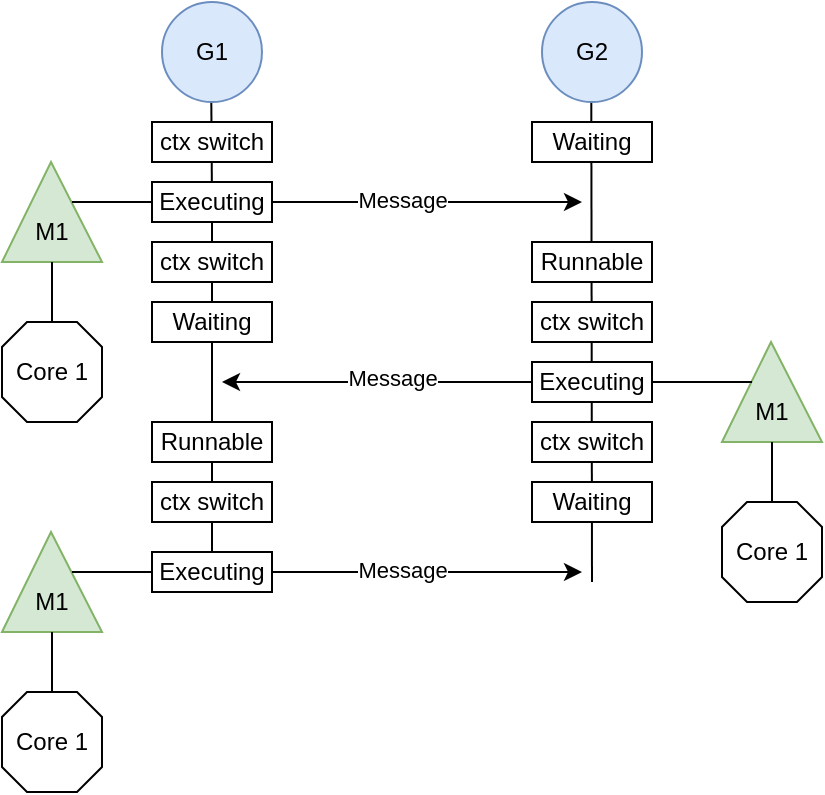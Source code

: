 <mxfile version="24.4.8" type="device">
  <diagram name="Страница — 1" id="M_9aOFABiwCSObLS5C-2">
    <mxGraphModel dx="543" dy="874" grid="1" gridSize="10" guides="1" tooltips="1" connect="1" arrows="1" fold="1" page="1" pageScale="1" pageWidth="827" pageHeight="1169" math="0" shadow="0">
      <root>
        <mxCell id="0" />
        <mxCell id="1" parent="0" />
        <mxCell id="sUMF9HvB22PjmmUqFMvX-1" value="" style="group" parent="1" vertex="1" connectable="0">
          <mxGeometry x="180" y="210" width="50" height="50" as="geometry" />
        </mxCell>
        <mxCell id="sUMF9HvB22PjmmUqFMvX-2" value="" style="verticalLabelPosition=bottom;verticalAlign=top;html=1;shape=mxgraph.basic.acute_triangle;dx=0.49;fillColor=#d5e8d4;strokeColor=#82b366;" parent="sUMF9HvB22PjmmUqFMvX-1" vertex="1">
          <mxGeometry width="50" height="50" as="geometry" />
        </mxCell>
        <mxCell id="sUMF9HvB22PjmmUqFMvX-3" value="M1" style="text;html=1;align=center;verticalAlign=middle;whiteSpace=wrap;rounded=0;" parent="sUMF9HvB22PjmmUqFMvX-1" vertex="1">
          <mxGeometry x="5" y="20" width="40" height="30" as="geometry" />
        </mxCell>
        <mxCell id="v2c__VW4biOwJ76jb3dr-1" value="" style="endArrow=none;html=1;rounded=0;" parent="1" source="v2c__VW4biOwJ76jb3dr-4" edge="1">
          <mxGeometry width="50" height="50" relative="1" as="geometry">
            <mxPoint x="285" y="420" as="sourcePoint" />
            <mxPoint x="284.66" y="180" as="targetPoint" />
          </mxGeometry>
        </mxCell>
        <mxCell id="v2c__VW4biOwJ76jb3dr-2" value="" style="endArrow=none;html=1;rounded=0;" parent="1" edge="1">
          <mxGeometry width="50" height="50" relative="1" as="geometry">
            <mxPoint x="475" y="420" as="sourcePoint" />
            <mxPoint x="474.66" y="180" as="targetPoint" />
          </mxGeometry>
        </mxCell>
        <mxCell id="v2c__VW4biOwJ76jb3dr-3" value="ctx switch" style="rounded=0;whiteSpace=wrap;html=1;" parent="1" vertex="1">
          <mxGeometry x="255" y="190" width="60" height="20" as="geometry" />
        </mxCell>
        <mxCell id="v2c__VW4biOwJ76jb3dr-5" value="" style="endArrow=none;html=1;rounded=0;" parent="1" target="v2c__VW4biOwJ76jb3dr-4" edge="1">
          <mxGeometry width="50" height="50" relative="1" as="geometry">
            <mxPoint x="285" y="420" as="sourcePoint" />
            <mxPoint x="284.66" y="180" as="targetPoint" />
          </mxGeometry>
        </mxCell>
        <mxCell id="v2c__VW4biOwJ76jb3dr-4" value="Executing" style="rounded=0;whiteSpace=wrap;html=1;" parent="1" vertex="1">
          <mxGeometry x="255" y="220" width="60" height="20" as="geometry" />
        </mxCell>
        <mxCell id="v2c__VW4biOwJ76jb3dr-6" value="Waiting" style="rounded=0;whiteSpace=wrap;html=1;" parent="1" vertex="1">
          <mxGeometry x="445" y="190" width="60" height="20" as="geometry" />
        </mxCell>
        <mxCell id="v2c__VW4biOwJ76jb3dr-7" value="" style="endArrow=classic;html=1;rounded=0;" parent="1" edge="1">
          <mxGeometry width="50" height="50" relative="1" as="geometry">
            <mxPoint x="315" y="230" as="sourcePoint" />
            <mxPoint x="470" y="230" as="targetPoint" />
          </mxGeometry>
        </mxCell>
        <mxCell id="v2c__VW4biOwJ76jb3dr-8" value="Message" style="edgeLabel;html=1;align=center;verticalAlign=middle;resizable=0;points=[];" parent="v2c__VW4biOwJ76jb3dr-7" vertex="1" connectable="0">
          <mxGeometry x="-0.164" y="1" relative="1" as="geometry">
            <mxPoint as="offset" />
          </mxGeometry>
        </mxCell>
        <mxCell id="v2c__VW4biOwJ76jb3dr-9" value="" style="group" parent="1" vertex="1" connectable="0">
          <mxGeometry x="180" y="290" width="50" height="50" as="geometry" />
        </mxCell>
        <mxCell id="bYTFRtONIOl5rvXJ5vdI-32" value="" style="verticalLabelPosition=bottom;verticalAlign=top;html=1;shape=mxgraph.basic.polygon;polyCoords=[[0.25,0],[0.75,0],[1,0.25],[1,0.75],[0.75,1],[0.25,1],[0,0.75],[0,0.25]];polyline=0;" parent="v2c__VW4biOwJ76jb3dr-9" vertex="1">
          <mxGeometry width="50" height="50" as="geometry" />
        </mxCell>
        <mxCell id="bYTFRtONIOl5rvXJ5vdI-37" value="Core 1" style="text;html=1;align=center;verticalAlign=middle;whiteSpace=wrap;rounded=0;" parent="v2c__VW4biOwJ76jb3dr-9" vertex="1">
          <mxGeometry x="5" y="10" width="40" height="30" as="geometry" />
        </mxCell>
        <mxCell id="v2c__VW4biOwJ76jb3dr-12" value="ctx switch" style="rounded=0;whiteSpace=wrap;html=1;" parent="1" vertex="1">
          <mxGeometry x="255" y="250" width="60" height="20" as="geometry" />
        </mxCell>
        <mxCell id="v2c__VW4biOwJ76jb3dr-14" value="Waiting" style="rounded=0;whiteSpace=wrap;html=1;" parent="1" vertex="1">
          <mxGeometry x="255" y="280" width="60" height="20" as="geometry" />
        </mxCell>
        <mxCell id="v2c__VW4biOwJ76jb3dr-15" value="Runnable" style="rounded=0;whiteSpace=wrap;html=1;" parent="1" vertex="1">
          <mxGeometry x="445" y="250" width="60" height="20" as="geometry" />
        </mxCell>
        <mxCell id="v2c__VW4biOwJ76jb3dr-19" style="edgeStyle=orthogonalEdgeStyle;rounded=0;orthogonalLoop=1;jettySize=auto;html=1;" parent="1" source="v2c__VW4biOwJ76jb3dr-16" edge="1">
          <mxGeometry relative="1" as="geometry">
            <mxPoint x="290" y="320" as="targetPoint" />
          </mxGeometry>
        </mxCell>
        <mxCell id="v2c__VW4biOwJ76jb3dr-20" value="Message" style="edgeLabel;html=1;align=center;verticalAlign=middle;resizable=0;points=[];" parent="v2c__VW4biOwJ76jb3dr-19" vertex="1" connectable="0">
          <mxGeometry x="-0.099" y="-2" relative="1" as="geometry">
            <mxPoint as="offset" />
          </mxGeometry>
        </mxCell>
        <mxCell id="v2c__VW4biOwJ76jb3dr-16" value="Executing" style="rounded=0;whiteSpace=wrap;html=1;" parent="1" vertex="1">
          <mxGeometry x="445" y="310" width="60" height="20" as="geometry" />
        </mxCell>
        <mxCell id="v2c__VW4biOwJ76jb3dr-18" value="ctx switch" style="rounded=0;whiteSpace=wrap;html=1;" parent="1" vertex="1">
          <mxGeometry x="445" y="280" width="60" height="20" as="geometry" />
        </mxCell>
        <mxCell id="v2c__VW4biOwJ76jb3dr-29" value="ctx switch" style="rounded=0;whiteSpace=wrap;html=1;" parent="1" vertex="1">
          <mxGeometry x="445" y="340" width="60" height="20" as="geometry" />
        </mxCell>
        <mxCell id="v2c__VW4biOwJ76jb3dr-30" value="Waiting" style="rounded=0;whiteSpace=wrap;html=1;" parent="1" vertex="1">
          <mxGeometry x="445" y="370" width="60" height="20" as="geometry" />
        </mxCell>
        <mxCell id="v2c__VW4biOwJ76jb3dr-31" value="Runnable" style="rounded=0;whiteSpace=wrap;html=1;" parent="1" vertex="1">
          <mxGeometry x="255" y="340" width="60" height="20" as="geometry" />
        </mxCell>
        <mxCell id="v2c__VW4biOwJ76jb3dr-32" value="ctx switch" style="rounded=0;whiteSpace=wrap;html=1;" parent="1" vertex="1">
          <mxGeometry x="255" y="370" width="60" height="20" as="geometry" />
        </mxCell>
        <mxCell id="v2c__VW4biOwJ76jb3dr-33" value="Executing" style="rounded=0;whiteSpace=wrap;html=1;" parent="1" vertex="1">
          <mxGeometry x="255" y="405" width="60" height="20" as="geometry" />
        </mxCell>
        <mxCell id="v2c__VW4biOwJ76jb3dr-34" value="" style="endArrow=classic;html=1;rounded=0;" parent="1" edge="1">
          <mxGeometry width="50" height="50" relative="1" as="geometry">
            <mxPoint x="315" y="415" as="sourcePoint" />
            <mxPoint x="470" y="415" as="targetPoint" />
          </mxGeometry>
        </mxCell>
        <mxCell id="v2c__VW4biOwJ76jb3dr-35" value="Message" style="edgeLabel;html=1;align=center;verticalAlign=middle;resizable=0;points=[];" parent="v2c__VW4biOwJ76jb3dr-34" vertex="1" connectable="0">
          <mxGeometry x="-0.164" y="1" relative="1" as="geometry">
            <mxPoint as="offset" />
          </mxGeometry>
        </mxCell>
        <mxCell id="4dcZ4-o8YkDRpv15AAF2-1" value="G1" style="ellipse;whiteSpace=wrap;html=1;aspect=fixed;fillColor=#dae8fc;strokeColor=#6c8ebf;" vertex="1" parent="1">
          <mxGeometry x="260" y="130" width="50" height="50" as="geometry" />
        </mxCell>
        <mxCell id="4dcZ4-o8YkDRpv15AAF2-2" value="G2" style="ellipse;whiteSpace=wrap;html=1;aspect=fixed;fillColor=#dae8fc;strokeColor=#6c8ebf;" vertex="1" parent="1">
          <mxGeometry x="450" y="130" width="50" height="50" as="geometry" />
        </mxCell>
        <mxCell id="4dcZ4-o8YkDRpv15AAF2-5" style="edgeStyle=orthogonalEdgeStyle;rounded=0;orthogonalLoop=1;jettySize=auto;html=1;entryX=0.5;entryY=1;entryDx=0;entryDy=0;endArrow=none;endFill=0;" edge="1" parent="1" source="bYTFRtONIOl5rvXJ5vdI-32" target="sUMF9HvB22PjmmUqFMvX-3">
          <mxGeometry relative="1" as="geometry" />
        </mxCell>
        <mxCell id="4dcZ4-o8YkDRpv15AAF2-6" style="edgeStyle=orthogonalEdgeStyle;rounded=0;orthogonalLoop=1;jettySize=auto;html=1;exitX=0.75;exitY=0;exitDx=0;exitDy=0;entryX=0;entryY=0.5;entryDx=0;entryDy=0;endArrow=none;endFill=0;" edge="1" parent="1" source="sUMF9HvB22PjmmUqFMvX-3" target="v2c__VW4biOwJ76jb3dr-4">
          <mxGeometry relative="1" as="geometry">
            <Array as="points">
              <mxPoint x="230" y="230" />
              <mxPoint x="230" y="230" />
            </Array>
          </mxGeometry>
        </mxCell>
        <mxCell id="4dcZ4-o8YkDRpv15AAF2-7" value="" style="group" vertex="1" connectable="0" parent="1">
          <mxGeometry x="180" y="395" width="50" height="50" as="geometry" />
        </mxCell>
        <mxCell id="4dcZ4-o8YkDRpv15AAF2-8" value="" style="verticalLabelPosition=bottom;verticalAlign=top;html=1;shape=mxgraph.basic.acute_triangle;dx=0.49;fillColor=#d5e8d4;strokeColor=#82b366;" vertex="1" parent="4dcZ4-o8YkDRpv15AAF2-7">
          <mxGeometry width="50" height="50" as="geometry" />
        </mxCell>
        <mxCell id="4dcZ4-o8YkDRpv15AAF2-9" value="M1" style="text;html=1;align=center;verticalAlign=middle;whiteSpace=wrap;rounded=0;" vertex="1" parent="4dcZ4-o8YkDRpv15AAF2-7">
          <mxGeometry x="5" y="20" width="40" height="30" as="geometry" />
        </mxCell>
        <mxCell id="4dcZ4-o8YkDRpv15AAF2-10" value="" style="group" vertex="1" connectable="0" parent="1">
          <mxGeometry x="180" y="475" width="50" height="50" as="geometry" />
        </mxCell>
        <mxCell id="4dcZ4-o8YkDRpv15AAF2-11" value="" style="verticalLabelPosition=bottom;verticalAlign=top;html=1;shape=mxgraph.basic.polygon;polyCoords=[[0.25,0],[0.75,0],[1,0.25],[1,0.75],[0.75,1],[0.25,1],[0,0.75],[0,0.25]];polyline=0;" vertex="1" parent="4dcZ4-o8YkDRpv15AAF2-10">
          <mxGeometry width="50" height="50" as="geometry" />
        </mxCell>
        <mxCell id="4dcZ4-o8YkDRpv15AAF2-12" value="Core 1" style="text;html=1;align=center;verticalAlign=middle;whiteSpace=wrap;rounded=0;" vertex="1" parent="4dcZ4-o8YkDRpv15AAF2-10">
          <mxGeometry x="5" y="10" width="40" height="30" as="geometry" />
        </mxCell>
        <mxCell id="4dcZ4-o8YkDRpv15AAF2-13" style="edgeStyle=orthogonalEdgeStyle;rounded=0;orthogonalLoop=1;jettySize=auto;html=1;entryX=0.5;entryY=1;entryDx=0;entryDy=0;endArrow=none;endFill=0;" edge="1" parent="1" source="4dcZ4-o8YkDRpv15AAF2-11" target="4dcZ4-o8YkDRpv15AAF2-9">
          <mxGeometry relative="1" as="geometry" />
        </mxCell>
        <mxCell id="4dcZ4-o8YkDRpv15AAF2-14" style="edgeStyle=orthogonalEdgeStyle;rounded=0;orthogonalLoop=1;jettySize=auto;html=1;exitX=0.75;exitY=0;exitDx=0;exitDy=0;entryX=0;entryY=0.5;entryDx=0;entryDy=0;endArrow=none;endFill=0;" edge="1" parent="1" source="4dcZ4-o8YkDRpv15AAF2-9">
          <mxGeometry relative="1" as="geometry">
            <mxPoint x="255" y="415" as="targetPoint" />
            <Array as="points">
              <mxPoint x="230" y="415" />
              <mxPoint x="230" y="415" />
            </Array>
          </mxGeometry>
        </mxCell>
        <mxCell id="4dcZ4-o8YkDRpv15AAF2-15" value="" style="group" vertex="1" connectable="0" parent="1">
          <mxGeometry x="540" y="300" width="50" height="50" as="geometry" />
        </mxCell>
        <mxCell id="4dcZ4-o8YkDRpv15AAF2-16" value="" style="verticalLabelPosition=bottom;verticalAlign=top;html=1;shape=mxgraph.basic.acute_triangle;dx=0.49;fillColor=#d5e8d4;strokeColor=#82b366;" vertex="1" parent="4dcZ4-o8YkDRpv15AAF2-15">
          <mxGeometry width="50" height="50" as="geometry" />
        </mxCell>
        <mxCell id="4dcZ4-o8YkDRpv15AAF2-17" value="M1" style="text;html=1;align=center;verticalAlign=middle;whiteSpace=wrap;rounded=0;" vertex="1" parent="4dcZ4-o8YkDRpv15AAF2-15">
          <mxGeometry x="5" y="20" width="40" height="30" as="geometry" />
        </mxCell>
        <mxCell id="4dcZ4-o8YkDRpv15AAF2-18" value="" style="group" vertex="1" connectable="0" parent="1">
          <mxGeometry x="540" y="380" width="50" height="50" as="geometry" />
        </mxCell>
        <mxCell id="4dcZ4-o8YkDRpv15AAF2-19" value="" style="verticalLabelPosition=bottom;verticalAlign=top;html=1;shape=mxgraph.basic.polygon;polyCoords=[[0.25,0],[0.75,0],[1,0.25],[1,0.75],[0.75,1],[0.25,1],[0,0.75],[0,0.25]];polyline=0;" vertex="1" parent="4dcZ4-o8YkDRpv15AAF2-18">
          <mxGeometry width="50" height="50" as="geometry" />
        </mxCell>
        <mxCell id="4dcZ4-o8YkDRpv15AAF2-20" value="Core 1" style="text;html=1;align=center;verticalAlign=middle;whiteSpace=wrap;rounded=0;" vertex="1" parent="4dcZ4-o8YkDRpv15AAF2-18">
          <mxGeometry x="5" y="10" width="40" height="30" as="geometry" />
        </mxCell>
        <mxCell id="4dcZ4-o8YkDRpv15AAF2-21" style="edgeStyle=orthogonalEdgeStyle;rounded=0;orthogonalLoop=1;jettySize=auto;html=1;entryX=0.5;entryY=1;entryDx=0;entryDy=0;endArrow=none;endFill=0;" edge="1" parent="1" source="4dcZ4-o8YkDRpv15AAF2-19" target="4dcZ4-o8YkDRpv15AAF2-17">
          <mxGeometry relative="1" as="geometry" />
        </mxCell>
        <mxCell id="4dcZ4-o8YkDRpv15AAF2-23" style="edgeStyle=orthogonalEdgeStyle;rounded=0;orthogonalLoop=1;jettySize=auto;html=1;exitX=0.25;exitY=0;exitDx=0;exitDy=0;endArrow=none;endFill=0;" edge="1" parent="1" source="4dcZ4-o8YkDRpv15AAF2-17" target="v2c__VW4biOwJ76jb3dr-16">
          <mxGeometry relative="1" as="geometry">
            <Array as="points">
              <mxPoint x="540" y="320" />
              <mxPoint x="540" y="320" />
            </Array>
          </mxGeometry>
        </mxCell>
      </root>
    </mxGraphModel>
  </diagram>
</mxfile>
